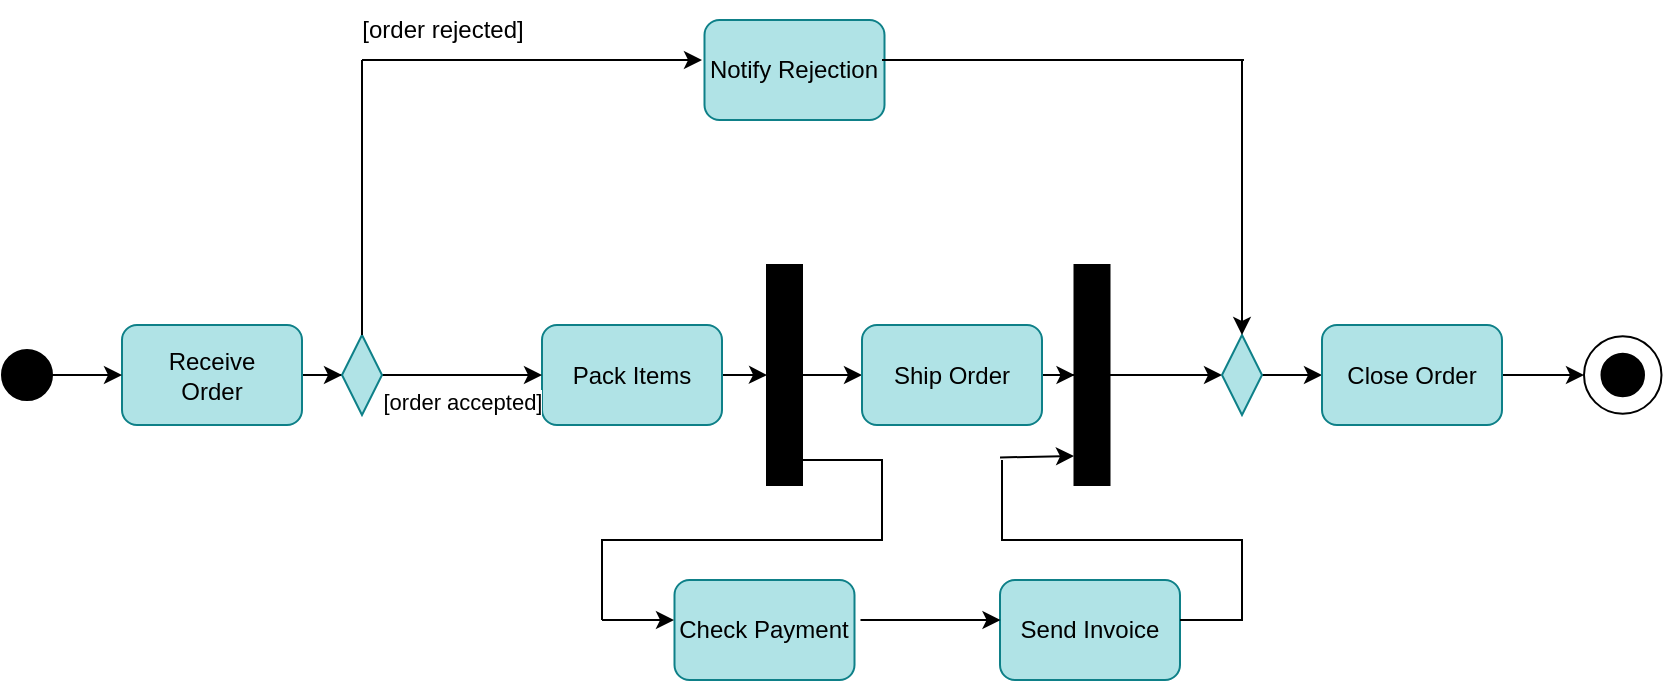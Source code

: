 <mxfile version="20.4.2" type="github">
  <diagram id="mjqjphKT3-RKm4p1m108" name="Page-1">
    <mxGraphModel dx="868" dy="1582" grid="1" gridSize="10" guides="1" tooltips="1" connect="1" arrows="1" fold="1" page="1" pageScale="1" pageWidth="850" pageHeight="1100" math="0" shadow="0">
      <root>
        <mxCell id="0" />
        <mxCell id="1" parent="0" />
        <mxCell id="olx1wI82DX2hjwp3p9a5-17" value="" style="edgeStyle=orthogonalEdgeStyle;rounded=0;orthogonalLoop=1;jettySize=auto;html=1;" edge="1" parent="1" source="olx1wI82DX2hjwp3p9a5-1" target="olx1wI82DX2hjwp3p9a5-9">
          <mxGeometry relative="1" as="geometry" />
        </mxCell>
        <mxCell id="olx1wI82DX2hjwp3p9a5-1" value="Receive&lt;br&gt;Order" style="rounded=1;whiteSpace=wrap;html=1;fillColor=#b0e3e6;strokeColor=#0e8088;" vertex="1" parent="1">
          <mxGeometry x="80" y="-387.5" width="90" height="50" as="geometry" />
        </mxCell>
        <mxCell id="olx1wI82DX2hjwp3p9a5-18" value="" style="edgeStyle=orthogonalEdgeStyle;rounded=0;orthogonalLoop=1;jettySize=auto;html=1;" edge="1" parent="1" source="olx1wI82DX2hjwp3p9a5-2" target="olx1wI82DX2hjwp3p9a5-11">
          <mxGeometry relative="1" as="geometry" />
        </mxCell>
        <mxCell id="olx1wI82DX2hjwp3p9a5-2" value="Pack Items" style="rounded=1;whiteSpace=wrap;html=1;fillColor=#b0e3e6;strokeColor=#0e8088;" vertex="1" parent="1">
          <mxGeometry x="290" y="-387.5" width="90" height="50" as="geometry" />
        </mxCell>
        <mxCell id="olx1wI82DX2hjwp3p9a5-7" value="" style="edgeStyle=orthogonalEdgeStyle;rounded=0;orthogonalLoop=1;jettySize=auto;html=1;" edge="1" parent="1" source="olx1wI82DX2hjwp3p9a5-5" target="olx1wI82DX2hjwp3p9a5-1">
          <mxGeometry relative="1" as="geometry" />
        </mxCell>
        <mxCell id="olx1wI82DX2hjwp3p9a5-5" value="" style="ellipse;whiteSpace=wrap;html=1;aspect=fixed;strokeColor=#000000;fillColor=#000000;" vertex="1" parent="1">
          <mxGeometry x="20" y="-375" width="25" height="25" as="geometry" />
        </mxCell>
        <mxCell id="olx1wI82DX2hjwp3p9a5-13" value="[order accepted]" style="edgeStyle=orthogonalEdgeStyle;rounded=0;orthogonalLoop=1;jettySize=auto;html=1;" edge="1" parent="1" source="olx1wI82DX2hjwp3p9a5-9" target="olx1wI82DX2hjwp3p9a5-2">
          <mxGeometry y="-12" relative="1" as="geometry">
            <mxPoint y="1" as="offset" />
          </mxGeometry>
        </mxCell>
        <mxCell id="olx1wI82DX2hjwp3p9a5-20" value="" style="edgeStyle=orthogonalEdgeStyle;rounded=0;orthogonalLoop=1;jettySize=auto;html=1;" edge="1" parent="1" source="olx1wI82DX2hjwp3p9a5-11" target="olx1wI82DX2hjwp3p9a5-19">
          <mxGeometry relative="1" as="geometry" />
        </mxCell>
        <mxCell id="olx1wI82DX2hjwp3p9a5-11" value="" style="rounded=0;whiteSpace=wrap;html=1;strokeColor=#000000;fillColor=#000000;rotation=-90;" vertex="1" parent="1">
          <mxGeometry x="356.25" y="-371.25" width="110" height="17.5" as="geometry" />
        </mxCell>
        <mxCell id="olx1wI82DX2hjwp3p9a5-9" value="" style="rhombus;whiteSpace=wrap;html=1;strokeColor=#0e8088;fillColor=#b0e3e6;" vertex="1" parent="1">
          <mxGeometry x="190" y="-382.5" width="20" height="40" as="geometry" />
        </mxCell>
        <mxCell id="olx1wI82DX2hjwp3p9a5-22" style="edgeStyle=orthogonalEdgeStyle;rounded=0;orthogonalLoop=1;jettySize=auto;html=1;entryX=0.5;entryY=0;entryDx=0;entryDy=0;" edge="1" parent="1" source="olx1wI82DX2hjwp3p9a5-19" target="olx1wI82DX2hjwp3p9a5-21">
          <mxGeometry relative="1" as="geometry" />
        </mxCell>
        <mxCell id="olx1wI82DX2hjwp3p9a5-19" value="Ship Order" style="rounded=1;whiteSpace=wrap;html=1;fillColor=#b0e3e6;strokeColor=#0e8088;" vertex="1" parent="1">
          <mxGeometry x="450" y="-387.5" width="90" height="50" as="geometry" />
        </mxCell>
        <mxCell id="olx1wI82DX2hjwp3p9a5-25" value="" style="edgeStyle=orthogonalEdgeStyle;rounded=0;orthogonalLoop=1;jettySize=auto;html=1;" edge="1" parent="1" source="olx1wI82DX2hjwp3p9a5-21" target="olx1wI82DX2hjwp3p9a5-23">
          <mxGeometry relative="1" as="geometry" />
        </mxCell>
        <mxCell id="olx1wI82DX2hjwp3p9a5-21" value="" style="rounded=0;whiteSpace=wrap;html=1;strokeColor=#000000;fillColor=#000000;rotation=-90;" vertex="1" parent="1">
          <mxGeometry x="510" y="-371.25" width="110" height="17.5" as="geometry" />
        </mxCell>
        <mxCell id="olx1wI82DX2hjwp3p9a5-44" value="" style="edgeStyle=orthogonalEdgeStyle;rounded=0;orthogonalLoop=1;jettySize=auto;html=1;" edge="1" parent="1" source="olx1wI82DX2hjwp3p9a5-23" target="olx1wI82DX2hjwp3p9a5-42">
          <mxGeometry relative="1" as="geometry" />
        </mxCell>
        <mxCell id="olx1wI82DX2hjwp3p9a5-23" value="" style="rhombus;whiteSpace=wrap;html=1;strokeColor=#0e8088;fillColor=#b0e3e6;" vertex="1" parent="1">
          <mxGeometry x="630" y="-382.5" width="20" height="40" as="geometry" />
        </mxCell>
        <mxCell id="olx1wI82DX2hjwp3p9a5-26" value="Notify Rejection" style="rounded=1;whiteSpace=wrap;html=1;fillColor=#b0e3e6;strokeColor=#0e8088;" vertex="1" parent="1">
          <mxGeometry x="371.25" y="-540" width="90" height="50" as="geometry" />
        </mxCell>
        <mxCell id="olx1wI82DX2hjwp3p9a5-34" value="" style="endArrow=none;html=1;rounded=0;" edge="1" parent="1">
          <mxGeometry width="50" height="50" relative="1" as="geometry">
            <mxPoint x="200" y="-382.5" as="sourcePoint" />
            <mxPoint x="200" y="-520" as="targetPoint" />
          </mxGeometry>
        </mxCell>
        <mxCell id="olx1wI82DX2hjwp3p9a5-35" value="" style="endArrow=classic;html=1;rounded=0;" edge="1" parent="1">
          <mxGeometry width="50" height="50" relative="1" as="geometry">
            <mxPoint x="200" y="-520" as="sourcePoint" />
            <mxPoint x="370" y="-520" as="targetPoint" />
          </mxGeometry>
        </mxCell>
        <mxCell id="olx1wI82DX2hjwp3p9a5-39" value="" style="endArrow=none;html=1;rounded=0;" edge="1" parent="1">
          <mxGeometry width="50" height="50" relative="1" as="geometry">
            <mxPoint x="460" y="-520" as="sourcePoint" />
            <mxPoint x="641" y="-520" as="targetPoint" />
          </mxGeometry>
        </mxCell>
        <mxCell id="olx1wI82DX2hjwp3p9a5-40" value="" style="endArrow=classic;html=1;rounded=0;entryX=0.5;entryY=0;entryDx=0;entryDy=0;" edge="1" parent="1" target="olx1wI82DX2hjwp3p9a5-23">
          <mxGeometry width="50" height="50" relative="1" as="geometry">
            <mxPoint x="640" y="-520" as="sourcePoint" />
            <mxPoint x="690" y="-570" as="targetPoint" />
          </mxGeometry>
        </mxCell>
        <mxCell id="olx1wI82DX2hjwp3p9a5-53" value="" style="edgeStyle=orthogonalEdgeStyle;rounded=0;orthogonalLoop=1;jettySize=auto;html=1;" edge="1" parent="1" source="olx1wI82DX2hjwp3p9a5-42" target="olx1wI82DX2hjwp3p9a5-48">
          <mxGeometry relative="1" as="geometry" />
        </mxCell>
        <mxCell id="olx1wI82DX2hjwp3p9a5-42" value="Close Order" style="rounded=1;whiteSpace=wrap;html=1;fillColor=#b0e3e6;strokeColor=#0e8088;" vertex="1" parent="1">
          <mxGeometry x="680" y="-387.5" width="90" height="50" as="geometry" />
        </mxCell>
        <mxCell id="olx1wI82DX2hjwp3p9a5-48" value="" style="ellipse;whiteSpace=wrap;html=1;aspect=fixed;" vertex="1" parent="1">
          <mxGeometry x="811" y="-381.87" width="38.75" height="38.75" as="geometry" />
        </mxCell>
        <mxCell id="olx1wI82DX2hjwp3p9a5-49" value="" style="ellipse;whiteSpace=wrap;html=1;aspect=fixed;strokeColor=#000000;fillColor=#000000;" vertex="1" parent="1">
          <mxGeometry x="819.75" y="-373.12" width="21.25" height="21.25" as="geometry" />
        </mxCell>
        <mxCell id="olx1wI82DX2hjwp3p9a5-55" value="[order rejected]" style="text;html=1;align=center;verticalAlign=middle;resizable=0;points=[];autosize=1;strokeColor=none;fillColor=none;" vertex="1" parent="1">
          <mxGeometry x="190" y="-550" width="100" height="30" as="geometry" />
        </mxCell>
        <mxCell id="olx1wI82DX2hjwp3p9a5-56" value="Send Invoice" style="rounded=1;whiteSpace=wrap;html=1;fillColor=#b0e3e6;strokeColor=#0e8088;" vertex="1" parent="1">
          <mxGeometry x="519" y="-260" width="90" height="50" as="geometry" />
        </mxCell>
        <mxCell id="olx1wI82DX2hjwp3p9a5-57" value="Check Payment" style="rounded=1;whiteSpace=wrap;html=1;fillColor=#b0e3e6;strokeColor=#0e8088;" vertex="1" parent="1">
          <mxGeometry x="356.25" y="-260" width="90" height="50" as="geometry" />
        </mxCell>
        <mxCell id="olx1wI82DX2hjwp3p9a5-59" value="" style="endArrow=none;html=1;rounded=0;exitX=0.114;exitY=1;exitDx=0;exitDy=0;exitPerimeter=0;" edge="1" parent="1" source="olx1wI82DX2hjwp3p9a5-11">
          <mxGeometry width="50" height="50" relative="1" as="geometry">
            <mxPoint x="460" y="-260" as="sourcePoint" />
            <mxPoint x="320" y="-240" as="targetPoint" />
            <Array as="points">
              <mxPoint x="460" y="-320" />
              <mxPoint x="460" y="-280" />
              <mxPoint x="320" y="-280" />
            </Array>
          </mxGeometry>
        </mxCell>
        <mxCell id="olx1wI82DX2hjwp3p9a5-60" value="" style="endArrow=classic;html=1;rounded=0;" edge="1" parent="1">
          <mxGeometry width="50" height="50" relative="1" as="geometry">
            <mxPoint x="320" y="-240" as="sourcePoint" />
            <mxPoint x="356" y="-240" as="targetPoint" />
          </mxGeometry>
        </mxCell>
        <mxCell id="olx1wI82DX2hjwp3p9a5-61" value="" style="endArrow=classic;html=1;rounded=0;" edge="1" parent="1">
          <mxGeometry width="50" height="50" relative="1" as="geometry">
            <mxPoint x="449.25" y="-240" as="sourcePoint" />
            <mxPoint x="519.25" y="-240" as="targetPoint" />
          </mxGeometry>
        </mxCell>
        <mxCell id="olx1wI82DX2hjwp3p9a5-62" value="" style="endArrow=none;html=1;rounded=0;" edge="1" parent="1">
          <mxGeometry width="50" height="50" relative="1" as="geometry">
            <mxPoint x="609" y="-240" as="sourcePoint" />
            <mxPoint x="520" y="-320" as="targetPoint" />
            <Array as="points">
              <mxPoint x="640" y="-240" />
              <mxPoint x="640" y="-280" />
              <mxPoint x="520" y="-280" />
            </Array>
          </mxGeometry>
        </mxCell>
        <mxCell id="olx1wI82DX2hjwp3p9a5-65" value="" style="endArrow=classic;html=1;rounded=0;entryX=0.132;entryY=-0.014;entryDx=0;entryDy=0;entryPerimeter=0;" edge="1" parent="1" target="olx1wI82DX2hjwp3p9a5-21">
          <mxGeometry width="50" height="50" relative="1" as="geometry">
            <mxPoint x="519" y="-321.25" as="sourcePoint" />
            <mxPoint x="550" y="-321" as="targetPoint" />
          </mxGeometry>
        </mxCell>
      </root>
    </mxGraphModel>
  </diagram>
</mxfile>
